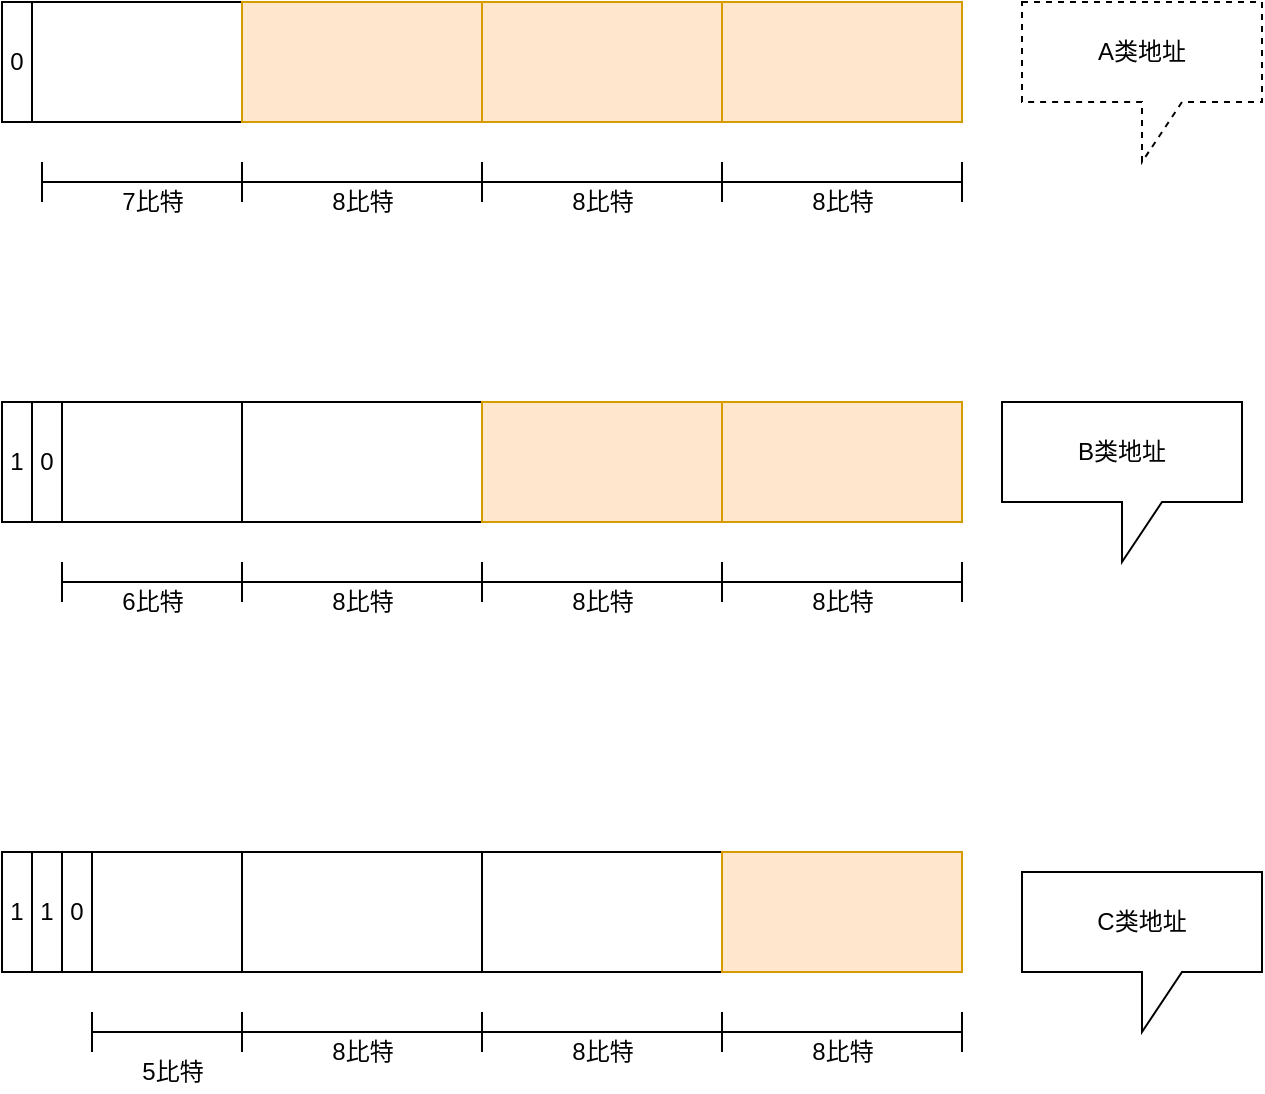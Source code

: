 <mxfile version="15.8.3" type="github">
  <diagram id="Qq5C69NFlL0HfK2X9Q70" name="Page-1">
    <mxGraphModel dx="1422" dy="793" grid="1" gridSize="10" guides="1" tooltips="1" connect="1" arrows="1" fold="1" page="1" pageScale="1" pageWidth="827" pageHeight="1169" math="0" shadow="0">
      <root>
        <mxCell id="0" />
        <mxCell id="1" parent="0" />
        <mxCell id="-czU6FzXXMo7qLIf89Yj-1" value="" style="rounded=0;whiteSpace=wrap;html=1;" vertex="1" parent="1">
          <mxGeometry x="120" y="160" width="120" height="60" as="geometry" />
        </mxCell>
        <mxCell id="-czU6FzXXMo7qLIf89Yj-2" value="" style="rounded=0;whiteSpace=wrap;html=1;fillColor=#ffe6cc;strokeColor=#d79b00;" vertex="1" parent="1">
          <mxGeometry x="240" y="160" width="120" height="60" as="geometry" />
        </mxCell>
        <mxCell id="-czU6FzXXMo7qLIf89Yj-3" value="" style="rounded=0;whiteSpace=wrap;html=1;fillColor=#ffe6cc;strokeColor=#d79b00;" vertex="1" parent="1">
          <mxGeometry x="360" y="160" width="120" height="60" as="geometry" />
        </mxCell>
        <mxCell id="-czU6FzXXMo7qLIf89Yj-4" value="" style="rounded=0;whiteSpace=wrap;html=1;fillColor=#ffe6cc;strokeColor=#d79b00;" vertex="1" parent="1">
          <mxGeometry x="480" y="160" width="120" height="60" as="geometry" />
        </mxCell>
        <mxCell id="-czU6FzXXMo7qLIf89Yj-5" value="A类地址" style="shape=callout;whiteSpace=wrap;html=1;perimeter=calloutPerimeter;dashed=1;" vertex="1" parent="1">
          <mxGeometry x="630" y="160" width="120" height="80" as="geometry" />
        </mxCell>
        <mxCell id="-czU6FzXXMo7qLIf89Yj-8" value="" style="shape=crossbar;whiteSpace=wrap;html=1;rounded=1;" vertex="1" parent="1">
          <mxGeometry x="240" y="240" width="120" height="20" as="geometry" />
        </mxCell>
        <mxCell id="-czU6FzXXMo7qLIf89Yj-9" value="8比特" style="text;html=1;resizable=0;autosize=1;align=center;verticalAlign=middle;points=[];fillColor=none;strokeColor=none;rounded=0;dashed=1;" vertex="1" parent="1">
          <mxGeometry x="275" y="250" width="50" height="20" as="geometry" />
        </mxCell>
        <mxCell id="-czU6FzXXMo7qLIf89Yj-10" value="" style="shape=crossbar;whiteSpace=wrap;html=1;rounded=1;" vertex="1" parent="1">
          <mxGeometry x="360" y="240" width="120" height="20" as="geometry" />
        </mxCell>
        <mxCell id="-czU6FzXXMo7qLIf89Yj-11" value="8比特" style="text;html=1;resizable=0;autosize=1;align=center;verticalAlign=middle;points=[];fillColor=none;strokeColor=none;rounded=0;" vertex="1" parent="1">
          <mxGeometry x="395" y="250" width="50" height="20" as="geometry" />
        </mxCell>
        <mxCell id="-czU6FzXXMo7qLIf89Yj-12" value="" style="shape=crossbar;whiteSpace=wrap;html=1;rounded=1;" vertex="1" parent="1">
          <mxGeometry x="480" y="240" width="120" height="20" as="geometry" />
        </mxCell>
        <mxCell id="-czU6FzXXMo7qLIf89Yj-13" value="8比特" style="text;html=1;resizable=0;autosize=1;align=center;verticalAlign=middle;points=[];fillColor=none;strokeColor=none;rounded=0;dashed=1;" vertex="1" parent="1">
          <mxGeometry x="515" y="250" width="50" height="20" as="geometry" />
        </mxCell>
        <mxCell id="-czU6FzXXMo7qLIf89Yj-14" value="" style="shape=crossbar;whiteSpace=wrap;html=1;rounded=1;" vertex="1" parent="1">
          <mxGeometry x="140" y="240" width="100" height="20" as="geometry" />
        </mxCell>
        <mxCell id="-czU6FzXXMo7qLIf89Yj-20" value="7比特" style="text;html=1;resizable=0;autosize=1;align=center;verticalAlign=middle;points=[];fillColor=none;strokeColor=none;rounded=0;" vertex="1" parent="1">
          <mxGeometry x="170" y="250" width="50" height="20" as="geometry" />
        </mxCell>
        <mxCell id="-czU6FzXXMo7qLIf89Yj-21" value="0" style="rounded=0;whiteSpace=wrap;html=1;" vertex="1" parent="1">
          <mxGeometry x="120" y="160" width="15" height="60" as="geometry" />
        </mxCell>
        <mxCell id="-czU6FzXXMo7qLIf89Yj-24" value="" style="rounded=0;whiteSpace=wrap;html=1;" vertex="1" parent="1">
          <mxGeometry x="120" y="360" width="120" height="60" as="geometry" />
        </mxCell>
        <mxCell id="-czU6FzXXMo7qLIf89Yj-25" value="" style="rounded=0;whiteSpace=wrap;html=1;" vertex="1" parent="1">
          <mxGeometry x="240" y="360" width="120" height="60" as="geometry" />
        </mxCell>
        <mxCell id="-czU6FzXXMo7qLIf89Yj-26" value="" style="rounded=0;whiteSpace=wrap;html=1;fillColor=#ffe6cc;strokeColor=#d79b00;" vertex="1" parent="1">
          <mxGeometry x="360" y="360" width="120" height="60" as="geometry" />
        </mxCell>
        <mxCell id="-czU6FzXXMo7qLIf89Yj-27" value="" style="rounded=0;whiteSpace=wrap;html=1;fillColor=#ffe6cc;strokeColor=#d79b00;" vertex="1" parent="1">
          <mxGeometry x="480" y="360" width="120" height="60" as="geometry" />
        </mxCell>
        <mxCell id="-czU6FzXXMo7qLIf89Yj-28" value="" style="shape=crossbar;whiteSpace=wrap;html=1;rounded=1;" vertex="1" parent="1">
          <mxGeometry x="360" y="440" width="120" height="20" as="geometry" />
        </mxCell>
        <mxCell id="-czU6FzXXMo7qLIf89Yj-29" value="8比特" style="text;html=1;resizable=0;autosize=1;align=center;verticalAlign=middle;points=[];fillColor=none;strokeColor=none;rounded=0;" vertex="1" parent="1">
          <mxGeometry x="395" y="450" width="50" height="20" as="geometry" />
        </mxCell>
        <mxCell id="-czU6FzXXMo7qLIf89Yj-30" value="" style="shape=crossbar;whiteSpace=wrap;html=1;rounded=1;" vertex="1" parent="1">
          <mxGeometry x="480" y="440" width="120" height="20" as="geometry" />
        </mxCell>
        <mxCell id="-czU6FzXXMo7qLIf89Yj-31" value="8比特" style="text;html=1;resizable=0;autosize=1;align=center;verticalAlign=middle;points=[];fillColor=none;strokeColor=none;rounded=0;dashed=1;" vertex="1" parent="1">
          <mxGeometry x="515" y="450" width="50" height="20" as="geometry" />
        </mxCell>
        <mxCell id="-czU6FzXXMo7qLIf89Yj-32" value="1" style="rounded=0;whiteSpace=wrap;html=1;" vertex="1" parent="1">
          <mxGeometry x="120" y="360" width="15" height="60" as="geometry" />
        </mxCell>
        <mxCell id="-czU6FzXXMo7qLIf89Yj-33" value="0" style="rounded=0;whiteSpace=wrap;html=1;" vertex="1" parent="1">
          <mxGeometry x="135" y="360" width="15" height="60" as="geometry" />
        </mxCell>
        <mxCell id="-czU6FzXXMo7qLIf89Yj-35" value="" style="shape=crossbar;whiteSpace=wrap;html=1;rounded=1;" vertex="1" parent="1">
          <mxGeometry x="240" y="440" width="120" height="20" as="geometry" />
        </mxCell>
        <mxCell id="-czU6FzXXMo7qLIf89Yj-36" value="8比特" style="text;html=1;resizable=0;autosize=1;align=center;verticalAlign=middle;points=[];fillColor=none;strokeColor=none;rounded=0;" vertex="1" parent="1">
          <mxGeometry x="275" y="450" width="50" height="20" as="geometry" />
        </mxCell>
        <mxCell id="-czU6FzXXMo7qLIf89Yj-39" value="" style="shape=crossbar;whiteSpace=wrap;html=1;rounded=1;" vertex="1" parent="1">
          <mxGeometry x="150" y="440" width="90" height="20" as="geometry" />
        </mxCell>
        <mxCell id="-czU6FzXXMo7qLIf89Yj-40" value="6比特" style="text;html=1;resizable=0;autosize=1;align=center;verticalAlign=middle;points=[];fillColor=none;strokeColor=none;rounded=0;" vertex="1" parent="1">
          <mxGeometry x="170" y="450" width="50" height="20" as="geometry" />
        </mxCell>
        <mxCell id="-czU6FzXXMo7qLIf89Yj-41" value="B类地址" style="shape=callout;whiteSpace=wrap;html=1;perimeter=calloutPerimeter;" vertex="1" parent="1">
          <mxGeometry x="620" y="360" width="120" height="80" as="geometry" />
        </mxCell>
        <mxCell id="-czU6FzXXMo7qLIf89Yj-43" value="" style="rounded=0;whiteSpace=wrap;html=1;" vertex="1" parent="1">
          <mxGeometry x="120" y="585" width="120" height="60" as="geometry" />
        </mxCell>
        <mxCell id="-czU6FzXXMo7qLIf89Yj-44" value="" style="rounded=0;whiteSpace=wrap;html=1;" vertex="1" parent="1">
          <mxGeometry x="240" y="585" width="120" height="60" as="geometry" />
        </mxCell>
        <mxCell id="-czU6FzXXMo7qLIf89Yj-45" value="" style="rounded=0;whiteSpace=wrap;html=1;" vertex="1" parent="1">
          <mxGeometry x="360" y="585" width="120" height="60" as="geometry" />
        </mxCell>
        <mxCell id="-czU6FzXXMo7qLIf89Yj-46" value="" style="rounded=0;whiteSpace=wrap;html=1;fillColor=#ffe6cc;strokeColor=#d79b00;" vertex="1" parent="1">
          <mxGeometry x="480" y="585" width="120" height="60" as="geometry" />
        </mxCell>
        <mxCell id="-czU6FzXXMo7qLIf89Yj-47" value="" style="shape=crossbar;whiteSpace=wrap;html=1;rounded=1;" vertex="1" parent="1">
          <mxGeometry x="360" y="665" width="120" height="20" as="geometry" />
        </mxCell>
        <mxCell id="-czU6FzXXMo7qLIf89Yj-48" value="8比特" style="text;html=1;resizable=0;autosize=1;align=center;verticalAlign=middle;points=[];fillColor=none;strokeColor=none;rounded=0;" vertex="1" parent="1">
          <mxGeometry x="395" y="675" width="50" height="20" as="geometry" />
        </mxCell>
        <mxCell id="-czU6FzXXMo7qLIf89Yj-49" value="" style="shape=crossbar;whiteSpace=wrap;html=1;rounded=1;" vertex="1" parent="1">
          <mxGeometry x="480" y="665" width="120" height="20" as="geometry" />
        </mxCell>
        <mxCell id="-czU6FzXXMo7qLIf89Yj-50" value="8比特" style="text;html=1;resizable=0;autosize=1;align=center;verticalAlign=middle;points=[];fillColor=none;strokeColor=none;rounded=0;dashed=1;" vertex="1" parent="1">
          <mxGeometry x="515" y="675" width="50" height="20" as="geometry" />
        </mxCell>
        <mxCell id="-czU6FzXXMo7qLIf89Yj-51" value="1" style="rounded=0;whiteSpace=wrap;html=1;" vertex="1" parent="1">
          <mxGeometry x="120" y="585" width="15" height="60" as="geometry" />
        </mxCell>
        <mxCell id="-czU6FzXXMo7qLIf89Yj-52" value="1" style="rounded=0;whiteSpace=wrap;html=1;" vertex="1" parent="1">
          <mxGeometry x="135" y="585" width="15" height="60" as="geometry" />
        </mxCell>
        <mxCell id="-czU6FzXXMo7qLIf89Yj-53" value="" style="shape=crossbar;whiteSpace=wrap;html=1;rounded=1;" vertex="1" parent="1">
          <mxGeometry x="240" y="665" width="120" height="20" as="geometry" />
        </mxCell>
        <mxCell id="-czU6FzXXMo7qLIf89Yj-54" value="8比特" style="text;html=1;resizable=0;autosize=1;align=center;verticalAlign=middle;points=[];fillColor=none;strokeColor=none;rounded=0;" vertex="1" parent="1">
          <mxGeometry x="275" y="675" width="50" height="20" as="geometry" />
        </mxCell>
        <mxCell id="-czU6FzXXMo7qLIf89Yj-55" value="" style="shape=crossbar;whiteSpace=wrap;html=1;rounded=1;" vertex="1" parent="1">
          <mxGeometry x="165" y="665" width="75" height="20" as="geometry" />
        </mxCell>
        <mxCell id="-czU6FzXXMo7qLIf89Yj-56" value="5比特" style="text;html=1;resizable=0;autosize=1;align=center;verticalAlign=middle;points=[];fillColor=none;strokeColor=none;rounded=0;" vertex="1" parent="1">
          <mxGeometry x="180" y="685" width="50" height="20" as="geometry" />
        </mxCell>
        <mxCell id="-czU6FzXXMo7qLIf89Yj-58" value="C类地址" style="shape=callout;whiteSpace=wrap;html=1;perimeter=calloutPerimeter;" vertex="1" parent="1">
          <mxGeometry x="630" y="595" width="120" height="80" as="geometry" />
        </mxCell>
        <mxCell id="-czU6FzXXMo7qLIf89Yj-59" value="0" style="rounded=0;whiteSpace=wrap;html=1;" vertex="1" parent="1">
          <mxGeometry x="150" y="585" width="15" height="60" as="geometry" />
        </mxCell>
      </root>
    </mxGraphModel>
  </diagram>
</mxfile>
